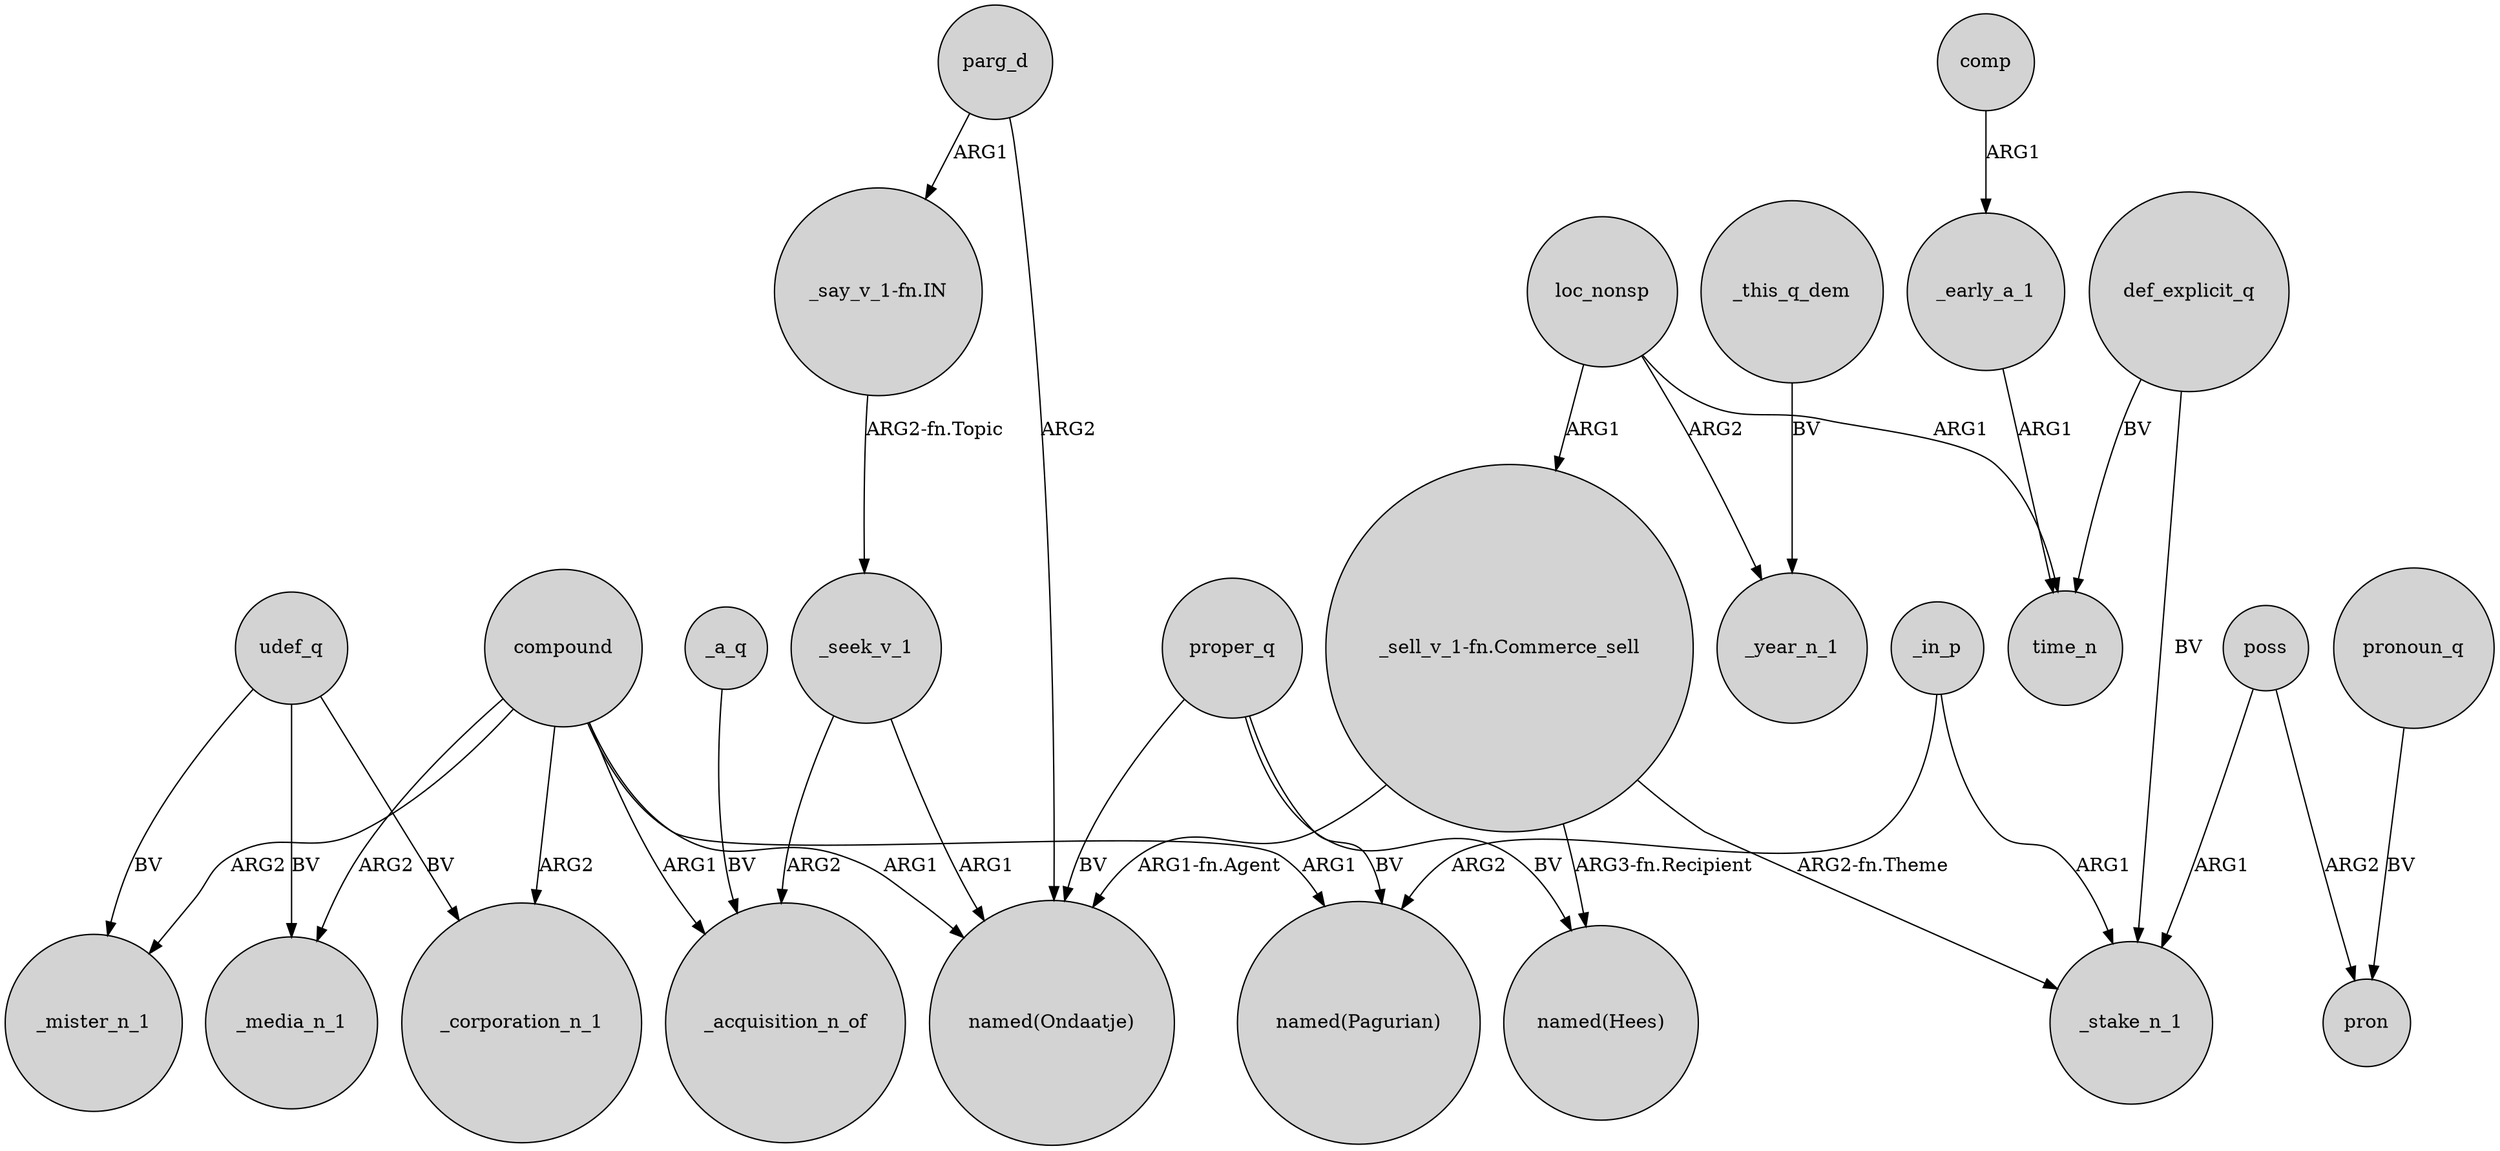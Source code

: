 digraph {
	node [shape=circle style=filled]
	compound -> "named(Ondaatje)" [label=ARG1]
	poss -> pron [label=ARG2]
	parg_d -> "named(Ondaatje)" [label=ARG2]
	def_explicit_q -> time_n [label=BV]
	compound -> _mister_n_1 [label=ARG2]
	compound -> _corporation_n_1 [label=ARG2]
	udef_q -> _mister_n_1 [label=BV]
	udef_q -> _media_n_1 [label=BV]
	proper_q -> "named(Pagurian)" [label=BV]
	"_sell_v_1-fn.Commerce_sell" -> _stake_n_1 [label="ARG2-fn.Theme"]
	loc_nonsp -> time_n [label=ARG1]
	_seek_v_1 -> _acquisition_n_of [label=ARG2]
	parg_d -> "_say_v_1-fn.IN" [label=ARG1]
	_seek_v_1 -> "named(Ondaatje)" [label=ARG1]
	proper_q -> "named(Ondaatje)" [label=BV]
	_in_p -> _stake_n_1 [label=ARG1]
	udef_q -> _corporation_n_1 [label=BV]
	pronoun_q -> pron [label=BV]
	proper_q -> "named(Hees)" [label=BV]
	compound -> _media_n_1 [label=ARG2]
	"_sell_v_1-fn.Commerce_sell" -> "named(Hees)" [label="ARG3-fn.Recipient"]
	poss -> _stake_n_1 [label=ARG1]
	"_sell_v_1-fn.Commerce_sell" -> "named(Ondaatje)" [label="ARG1-fn.Agent"]
	loc_nonsp -> _year_n_1 [label=ARG2]
	"_say_v_1-fn.IN" -> _seek_v_1 [label="ARG2-fn.Topic"]
	_early_a_1 -> time_n [label=ARG1]
	_in_p -> "named(Pagurian)" [label=ARG2]
	loc_nonsp -> "_sell_v_1-fn.Commerce_sell" [label=ARG1]
	compound -> _acquisition_n_of [label=ARG1]
	compound -> "named(Pagurian)" [label=ARG1]
	comp -> _early_a_1 [label=ARG1]
	_a_q -> _acquisition_n_of [label=BV]
	def_explicit_q -> _stake_n_1 [label=BV]
	_this_q_dem -> _year_n_1 [label=BV]
}
